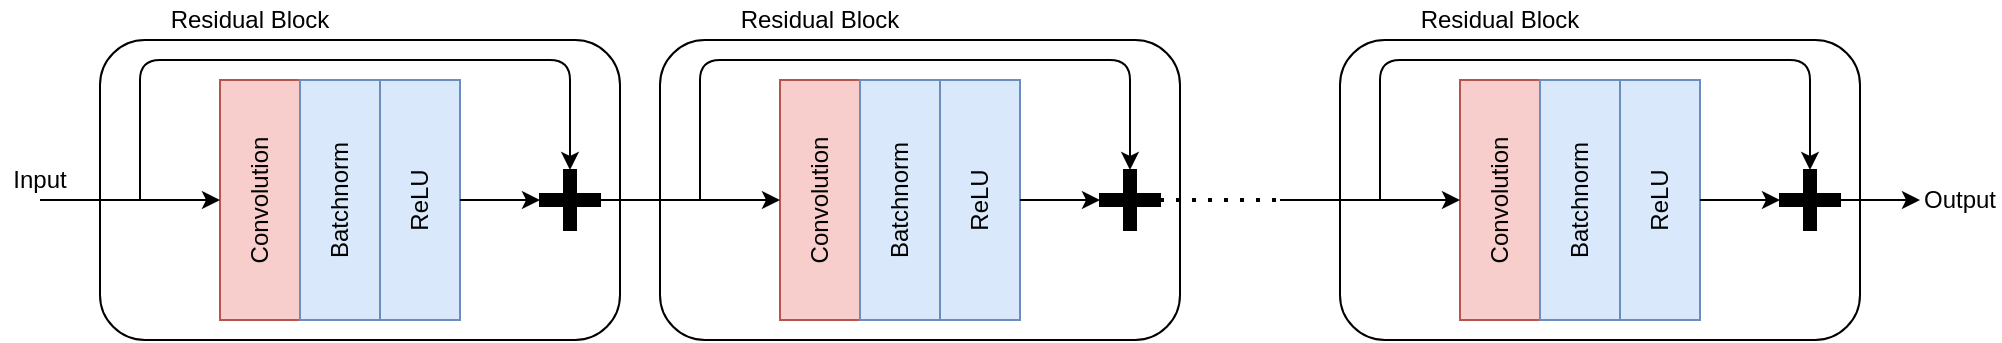 <mxfile version="14.6.13" type="device"><diagram id="QfI4bOgJYltndicJbER7" name="Page-1"><mxGraphModel dx="1366" dy="816" grid="1" gridSize="10" guides="1" tooltips="1" connect="1" arrows="1" fold="1" page="1" pageScale="1" pageWidth="850" pageHeight="1100" math="0" shadow="0"><root><mxCell id="0"/><mxCell id="1" parent="0"/><mxCell id="he4sc9SMCwsrjhP3FQYc-8" value="" style="rounded=1;whiteSpace=wrap;html=1;fillColor=#FFFFFF;" vertex="1" parent="1"><mxGeometry x="90" y="230" width="260" height="150" as="geometry"/></mxCell><mxCell id="he4sc9SMCwsrjhP3FQYc-1" value="Convolution" style="rounded=0;whiteSpace=wrap;html=1;fillColor=#f8cecc;strokeColor=#b85450;rotation=-90;" vertex="1" parent="1"><mxGeometry x="110" y="290" width="120" height="40" as="geometry"/></mxCell><mxCell id="he4sc9SMCwsrjhP3FQYc-2" value="Batchnorm" style="rounded=0;whiteSpace=wrap;html=1;fillColor=#dae8fc;strokeColor=#6c8ebf;rotation=-90;" vertex="1" parent="1"><mxGeometry x="150" y="290" width="120" height="40" as="geometry"/></mxCell><mxCell id="he4sc9SMCwsrjhP3FQYc-3" value="ReLU" style="rounded=0;whiteSpace=wrap;html=1;fillColor=#dae8fc;strokeColor=#6c8ebf;rotation=-90;" vertex="1" parent="1"><mxGeometry x="190" y="290" width="120" height="40" as="geometry"/></mxCell><mxCell id="he4sc9SMCwsrjhP3FQYc-4" value="" style="endArrow=classic;html=1;entryX=0.5;entryY=0;entryDx=0;entryDy=0;" edge="1" parent="1" target="he4sc9SMCwsrjhP3FQYc-1"><mxGeometry width="50" height="50" relative="1" as="geometry"><mxPoint x="60" y="310" as="sourcePoint"/><mxPoint x="340" y="410" as="targetPoint"/></mxGeometry></mxCell><mxCell id="he4sc9SMCwsrjhP3FQYc-5" value="" style="endArrow=classic;html=1;exitX=0.5;exitY=1;exitDx=0;exitDy=0;" edge="1" parent="1" source="he4sc9SMCwsrjhP3FQYc-3"><mxGeometry width="50" height="50" relative="1" as="geometry"><mxPoint x="90" y="320" as="sourcePoint"/><mxPoint x="310" y="310" as="targetPoint"/></mxGeometry></mxCell><mxCell id="he4sc9SMCwsrjhP3FQYc-6" value="" style="shape=cross;whiteSpace=wrap;html=1;fillColor=#000000;" vertex="1" parent="1"><mxGeometry x="310" y="295" width="30" height="30" as="geometry"/></mxCell><mxCell id="he4sc9SMCwsrjhP3FQYc-7" value="" style="endArrow=classic;html=1;entryX=0.5;entryY=0;entryDx=0;entryDy=0;entryPerimeter=0;" edge="1" parent="1" target="he4sc9SMCwsrjhP3FQYc-6"><mxGeometry width="50" height="50" relative="1" as="geometry"><mxPoint x="110" y="310" as="sourcePoint"/><mxPoint x="340" y="410" as="targetPoint"/><Array as="points"><mxPoint x="110" y="240"/><mxPoint x="325" y="240"/></Array></mxGeometry></mxCell><mxCell id="he4sc9SMCwsrjhP3FQYc-9" value="" style="rounded=1;whiteSpace=wrap;html=1;fillColor=#FFFFFF;" vertex="1" parent="1"><mxGeometry x="370" y="230" width="260" height="150" as="geometry"/></mxCell><mxCell id="he4sc9SMCwsrjhP3FQYc-10" value="Convolution" style="rounded=0;whiteSpace=wrap;html=1;fillColor=#f8cecc;strokeColor=#b85450;rotation=-90;" vertex="1" parent="1"><mxGeometry x="390" y="290" width="120" height="40" as="geometry"/></mxCell><mxCell id="he4sc9SMCwsrjhP3FQYc-11" value="Batchnorm" style="rounded=0;whiteSpace=wrap;html=1;fillColor=#dae8fc;strokeColor=#6c8ebf;rotation=-90;" vertex="1" parent="1"><mxGeometry x="430" y="290" width="120" height="40" as="geometry"/></mxCell><mxCell id="he4sc9SMCwsrjhP3FQYc-12" value="ReLU" style="rounded=0;whiteSpace=wrap;html=1;fillColor=#dae8fc;strokeColor=#6c8ebf;rotation=-90;" vertex="1" parent="1"><mxGeometry x="470" y="290" width="120" height="40" as="geometry"/></mxCell><mxCell id="he4sc9SMCwsrjhP3FQYc-13" value="" style="endArrow=classic;html=1;entryX=0.5;entryY=0;entryDx=0;entryDy=0;" edge="1" parent="1" target="he4sc9SMCwsrjhP3FQYc-10"><mxGeometry width="50" height="50" relative="1" as="geometry"><mxPoint x="340" y="310" as="sourcePoint"/><mxPoint x="620" y="410" as="targetPoint"/></mxGeometry></mxCell><mxCell id="he4sc9SMCwsrjhP3FQYc-14" value="" style="endArrow=classic;html=1;exitX=0.5;exitY=1;exitDx=0;exitDy=0;" edge="1" parent="1" source="he4sc9SMCwsrjhP3FQYc-12"><mxGeometry width="50" height="50" relative="1" as="geometry"><mxPoint x="370" y="320" as="sourcePoint"/><mxPoint x="590" y="310" as="targetPoint"/></mxGeometry></mxCell><mxCell id="he4sc9SMCwsrjhP3FQYc-15" value="" style="shape=cross;whiteSpace=wrap;html=1;fillColor=#000000;" vertex="1" parent="1"><mxGeometry x="590" y="295" width="30" height="30" as="geometry"/></mxCell><mxCell id="he4sc9SMCwsrjhP3FQYc-16" value="" style="endArrow=classic;html=1;entryX=0.5;entryY=0;entryDx=0;entryDy=0;entryPerimeter=0;" edge="1" parent="1" target="he4sc9SMCwsrjhP3FQYc-15"><mxGeometry width="50" height="50" relative="1" as="geometry"><mxPoint x="390" y="310" as="sourcePoint"/><mxPoint x="620" y="410" as="targetPoint"/><Array as="points"><mxPoint x="390" y="240"/><mxPoint x="605" y="240"/></Array></mxGeometry></mxCell><mxCell id="he4sc9SMCwsrjhP3FQYc-17" value="" style="rounded=1;whiteSpace=wrap;html=1;fillColor=#FFFFFF;" vertex="1" parent="1"><mxGeometry x="710" y="230" width="260" height="150" as="geometry"/></mxCell><mxCell id="he4sc9SMCwsrjhP3FQYc-18" value="Convolution" style="rounded=0;whiteSpace=wrap;html=1;fillColor=#f8cecc;strokeColor=#b85450;rotation=-90;" vertex="1" parent="1"><mxGeometry x="730" y="290" width="120" height="40" as="geometry"/></mxCell><mxCell id="he4sc9SMCwsrjhP3FQYc-19" value="Batchnorm" style="rounded=0;whiteSpace=wrap;html=1;fillColor=#dae8fc;strokeColor=#6c8ebf;rotation=-90;" vertex="1" parent="1"><mxGeometry x="770" y="290" width="120" height="40" as="geometry"/></mxCell><mxCell id="he4sc9SMCwsrjhP3FQYc-20" value="ReLU" style="rounded=0;whiteSpace=wrap;html=1;fillColor=#dae8fc;strokeColor=#6c8ebf;rotation=-90;" vertex="1" parent="1"><mxGeometry x="810" y="290" width="120" height="40" as="geometry"/></mxCell><mxCell id="he4sc9SMCwsrjhP3FQYc-21" value="" style="endArrow=classic;html=1;entryX=0.5;entryY=0;entryDx=0;entryDy=0;" edge="1" parent="1" target="he4sc9SMCwsrjhP3FQYc-18"><mxGeometry width="50" height="50" relative="1" as="geometry"><mxPoint x="680" y="310" as="sourcePoint"/><mxPoint x="960" y="410" as="targetPoint"/></mxGeometry></mxCell><mxCell id="he4sc9SMCwsrjhP3FQYc-22" value="" style="endArrow=classic;html=1;exitX=0.5;exitY=1;exitDx=0;exitDy=0;" edge="1" parent="1" source="he4sc9SMCwsrjhP3FQYc-20"><mxGeometry width="50" height="50" relative="1" as="geometry"><mxPoint x="710" y="320" as="sourcePoint"/><mxPoint x="930" y="310" as="targetPoint"/></mxGeometry></mxCell><mxCell id="he4sc9SMCwsrjhP3FQYc-23" value="" style="shape=cross;whiteSpace=wrap;html=1;fillColor=#000000;" vertex="1" parent="1"><mxGeometry x="930" y="295" width="30" height="30" as="geometry"/></mxCell><mxCell id="he4sc9SMCwsrjhP3FQYc-24" value="" style="endArrow=classic;html=1;entryX=0.5;entryY=0;entryDx=0;entryDy=0;entryPerimeter=0;" edge="1" parent="1" target="he4sc9SMCwsrjhP3FQYc-23"><mxGeometry width="50" height="50" relative="1" as="geometry"><mxPoint x="730" y="310" as="sourcePoint"/><mxPoint x="960" y="410" as="targetPoint"/><Array as="points"><mxPoint x="730" y="240"/><mxPoint x="945" y="240"/></Array></mxGeometry></mxCell><mxCell id="he4sc9SMCwsrjhP3FQYc-25" value="" style="endArrow=none;dashed=1;html=1;dashPattern=1 3;strokeWidth=2;exitX=1;exitY=0.5;exitDx=0;exitDy=0;exitPerimeter=0;" edge="1" parent="1" source="he4sc9SMCwsrjhP3FQYc-15"><mxGeometry width="50" height="50" relative="1" as="geometry"><mxPoint x="450" y="440" as="sourcePoint"/><mxPoint x="680" y="310" as="targetPoint"/></mxGeometry></mxCell><mxCell id="he4sc9SMCwsrjhP3FQYc-26" value="" style="endArrow=classic;html=1;exitX=1;exitY=0.5;exitDx=0;exitDy=0;exitPerimeter=0;" edge="1" parent="1" source="he4sc9SMCwsrjhP3FQYc-23"><mxGeometry width="50" height="50" relative="1" as="geometry"><mxPoint x="450" y="440" as="sourcePoint"/><mxPoint x="1000" y="310" as="targetPoint"/></mxGeometry></mxCell><mxCell id="he4sc9SMCwsrjhP3FQYc-27" value="Residual Block" style="text;html=1;strokeColor=none;fillColor=none;align=center;verticalAlign=middle;whiteSpace=wrap;rounded=0;" vertex="1" parent="1"><mxGeometry x="120" y="210" width="90" height="20" as="geometry"/></mxCell><mxCell id="he4sc9SMCwsrjhP3FQYc-28" value="Residual Block" style="text;html=1;strokeColor=none;fillColor=none;align=center;verticalAlign=middle;whiteSpace=wrap;rounded=0;" vertex="1" parent="1"><mxGeometry x="405" y="210" width="90" height="20" as="geometry"/></mxCell><mxCell id="he4sc9SMCwsrjhP3FQYc-29" value="Residual Block" style="text;html=1;strokeColor=none;fillColor=none;align=center;verticalAlign=middle;whiteSpace=wrap;rounded=0;" vertex="1" parent="1"><mxGeometry x="745" y="210" width="90" height="20" as="geometry"/></mxCell><mxCell id="he4sc9SMCwsrjhP3FQYc-30" value="Input" style="text;html=1;strokeColor=none;fillColor=none;align=center;verticalAlign=middle;whiteSpace=wrap;rounded=0;" vertex="1" parent="1"><mxGeometry x="40" y="290" width="40" height="20" as="geometry"/></mxCell><mxCell id="he4sc9SMCwsrjhP3FQYc-31" value="Output" style="text;html=1;strokeColor=none;fillColor=none;align=center;verticalAlign=middle;whiteSpace=wrap;rounded=0;" vertex="1" parent="1"><mxGeometry x="1000" y="300" width="40" height="20" as="geometry"/></mxCell></root></mxGraphModel></diagram></mxfile>